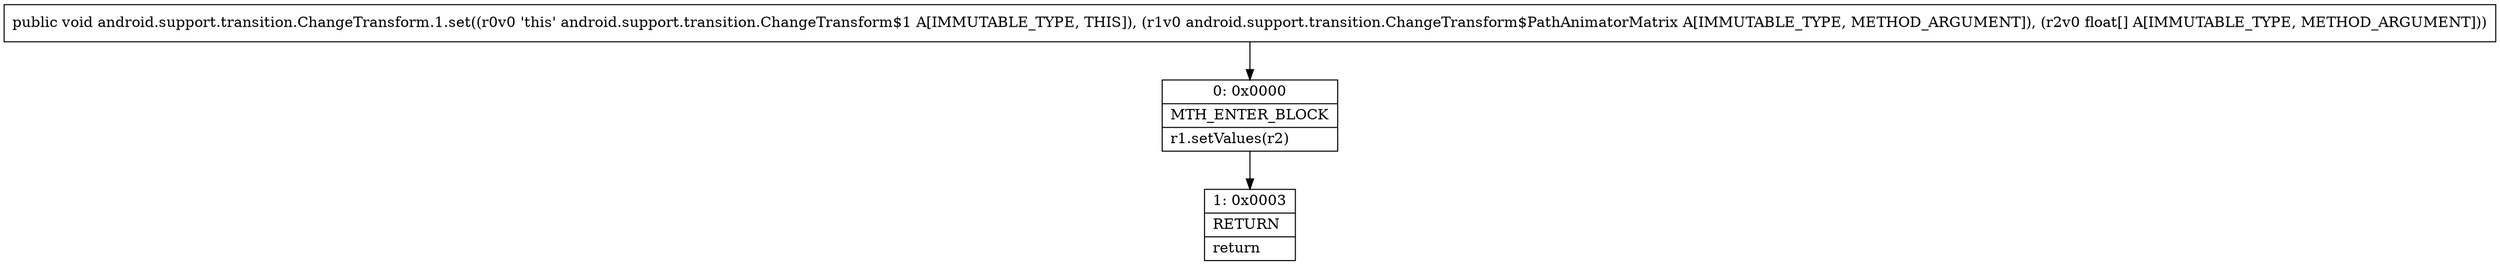 digraph "CFG forandroid.support.transition.ChangeTransform.1.set(Landroid\/support\/transition\/ChangeTransform$PathAnimatorMatrix;[F)V" {
Node_0 [shape=record,label="{0\:\ 0x0000|MTH_ENTER_BLOCK\l|r1.setValues(r2)\l}"];
Node_1 [shape=record,label="{1\:\ 0x0003|RETURN\l|return\l}"];
MethodNode[shape=record,label="{public void android.support.transition.ChangeTransform.1.set((r0v0 'this' android.support.transition.ChangeTransform$1 A[IMMUTABLE_TYPE, THIS]), (r1v0 android.support.transition.ChangeTransform$PathAnimatorMatrix A[IMMUTABLE_TYPE, METHOD_ARGUMENT]), (r2v0 float[] A[IMMUTABLE_TYPE, METHOD_ARGUMENT])) }"];
MethodNode -> Node_0;
Node_0 -> Node_1;
}

